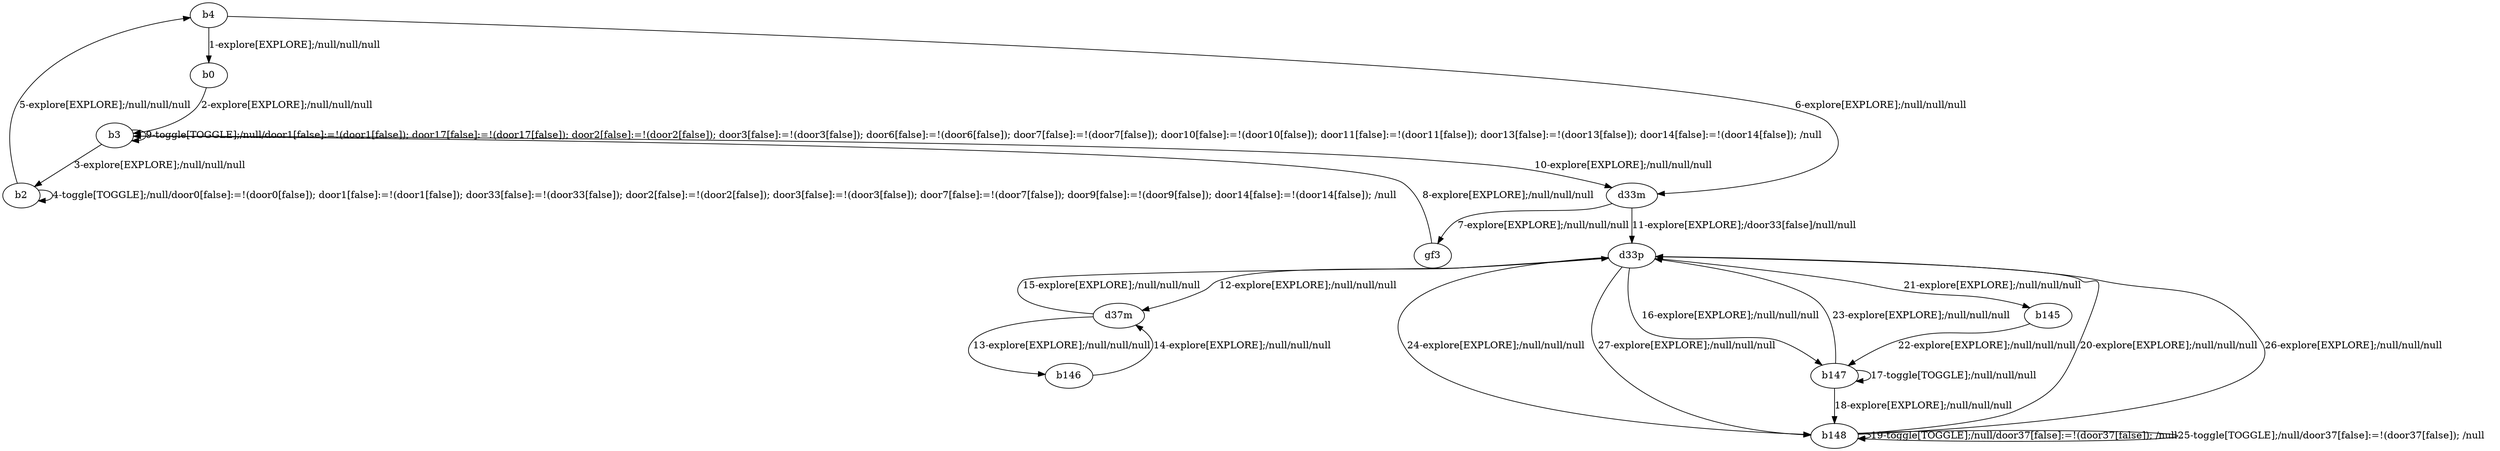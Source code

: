 # Total number of goals covered by this test: 14
# b147 --> b148
# d33p --> b147
# b148 --> b148
# d33m --> d33p
# b147 --> b147
# d33p --> b145
# b145 --> b147
# b147 --> d33p
# d37m --> b146
# d33p --> b148
# d37m --> d33p
# b146 --> d37m
# d33p --> d37m
# b148 --> d33p

digraph g {
"b4" -> "b0" [label = "1-explore[EXPLORE];/null/null/null"];
"b0" -> "b3" [label = "2-explore[EXPLORE];/null/null/null"];
"b3" -> "b2" [label = "3-explore[EXPLORE];/null/null/null"];
"b2" -> "b2" [label = "4-toggle[TOGGLE];/null/door0[false]:=!(door0[false]); door1[false]:=!(door1[false]); door33[false]:=!(door33[false]); door2[false]:=!(door2[false]); door3[false]:=!(door3[false]); door7[false]:=!(door7[false]); door9[false]:=!(door9[false]); door14[false]:=!(door14[false]); /null"];
"b2" -> "b4" [label = "5-explore[EXPLORE];/null/null/null"];
"b4" -> "d33m" [label = "6-explore[EXPLORE];/null/null/null"];
"d33m" -> "gf3" [label = "7-explore[EXPLORE];/null/null/null"];
"gf3" -> "b3" [label = "8-explore[EXPLORE];/null/null/null"];
"b3" -> "b3" [label = "9-toggle[TOGGLE];/null/door1[false]:=!(door1[false]); door17[false]:=!(door17[false]); door2[false]:=!(door2[false]); door3[false]:=!(door3[false]); door6[false]:=!(door6[false]); door7[false]:=!(door7[false]); door10[false]:=!(door10[false]); door11[false]:=!(door11[false]); door13[false]:=!(door13[false]); door14[false]:=!(door14[false]); /null"];
"b3" -> "d33m" [label = "10-explore[EXPLORE];/null/null/null"];
"d33m" -> "d33p" [label = "11-explore[EXPLORE];/door33[false]/null/null"];
"d33p" -> "d37m" [label = "12-explore[EXPLORE];/null/null/null"];
"d37m" -> "b146" [label = "13-explore[EXPLORE];/null/null/null"];
"b146" -> "d37m" [label = "14-explore[EXPLORE];/null/null/null"];
"d37m" -> "d33p" [label = "15-explore[EXPLORE];/null/null/null"];
"d33p" -> "b147" [label = "16-explore[EXPLORE];/null/null/null"];
"b147" -> "b147" [label = "17-toggle[TOGGLE];/null/null/null"];
"b147" -> "b148" [label = "18-explore[EXPLORE];/null/null/null"];
"b148" -> "b148" [label = "19-toggle[TOGGLE];/null/door37[false]:=!(door37[false]); /null"];
"b148" -> "d33p" [label = "20-explore[EXPLORE];/null/null/null"];
"d33p" -> "b145" [label = "21-explore[EXPLORE];/null/null/null"];
"b145" -> "b147" [label = "22-explore[EXPLORE];/null/null/null"];
"b147" -> "d33p" [label = "23-explore[EXPLORE];/null/null/null"];
"d33p" -> "b148" [label = "24-explore[EXPLORE];/null/null/null"];
"b148" -> "b148" [label = "25-toggle[TOGGLE];/null/door37[false]:=!(door37[false]); /null"];
"b148" -> "d33p" [label = "26-explore[EXPLORE];/null/null/null"];
"d33p" -> "b148" [label = "27-explore[EXPLORE];/null/null/null"];
}